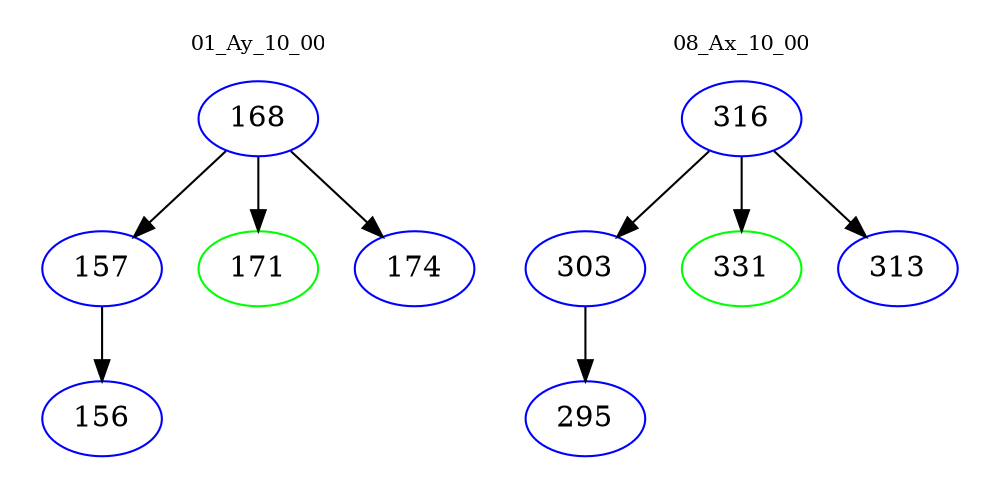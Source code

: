 digraph{
subgraph cluster_0 {
color = white
label = "01_Ay_10_00";
fontsize=10;
T0_168 [label="168", color="blue"]
T0_168 -> T0_157 [color="black"]
T0_157 [label="157", color="blue"]
T0_157 -> T0_156 [color="black"]
T0_156 [label="156", color="blue"]
T0_168 -> T0_171 [color="black"]
T0_171 [label="171", color="green"]
T0_168 -> T0_174 [color="black"]
T0_174 [label="174", color="blue"]
}
subgraph cluster_1 {
color = white
label = "08_Ax_10_00";
fontsize=10;
T1_316 [label="316", color="blue"]
T1_316 -> T1_303 [color="black"]
T1_303 [label="303", color="blue"]
T1_303 -> T1_295 [color="black"]
T1_295 [label="295", color="blue"]
T1_316 -> T1_331 [color="black"]
T1_331 [label="331", color="green"]
T1_316 -> T1_313 [color="black"]
T1_313 [label="313", color="blue"]
}
}

